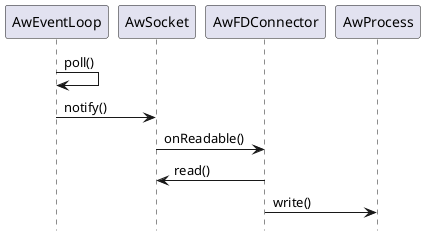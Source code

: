 @startuml
hide footbox
AwEventLoop -> AwEventLoop : poll()
AwEventLoop -> AwSocket : notify()
AwSocket -> AwFDConnector : onReadable()
AwFDConnector -> AwSocket : read()
AwFDConnector -> AwProcess : write()
@enduml
